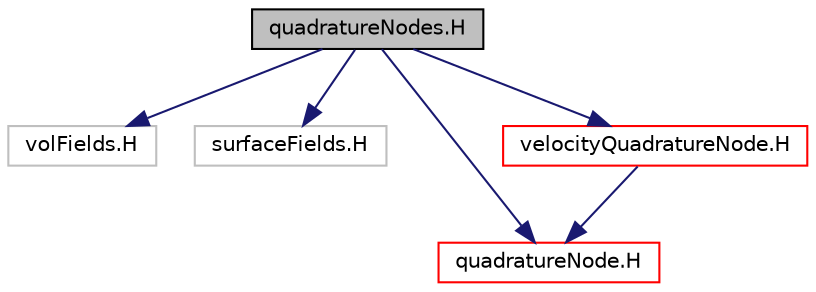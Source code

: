 digraph "quadratureNodes.H"
{
  bgcolor="transparent";
  edge [fontname="Helvetica",fontsize="10",labelfontname="Helvetica",labelfontsize="10"];
  node [fontname="Helvetica",fontsize="10",shape=record];
  Node0 [label="quadratureNodes.H",height=0.2,width=0.4,color="black", fillcolor="grey75", style="filled", fontcolor="black"];
  Node0 -> Node1 [color="midnightblue",fontsize="10",style="solid",fontname="Helvetica"];
  Node1 [label="volFields.H",height=0.2,width=0.4,color="grey75"];
  Node0 -> Node2 [color="midnightblue",fontsize="10",style="solid",fontname="Helvetica"];
  Node2 [label="surfaceFields.H",height=0.2,width=0.4,color="grey75"];
  Node0 -> Node3 [color="midnightblue",fontsize="10",style="solid",fontname="Helvetica"];
  Node3 [label="quadratureNode.H",height=0.2,width=0.4,color="red",URL="$a00668.html"];
  Node0 -> Node13 [color="midnightblue",fontsize="10",style="solid",fontname="Helvetica"];
  Node13 [label="velocityQuadratureNode.H",height=0.2,width=0.4,color="red",URL="$a00686.html"];
  Node13 -> Node3 [color="midnightblue",fontsize="10",style="solid",fontname="Helvetica"];
}
